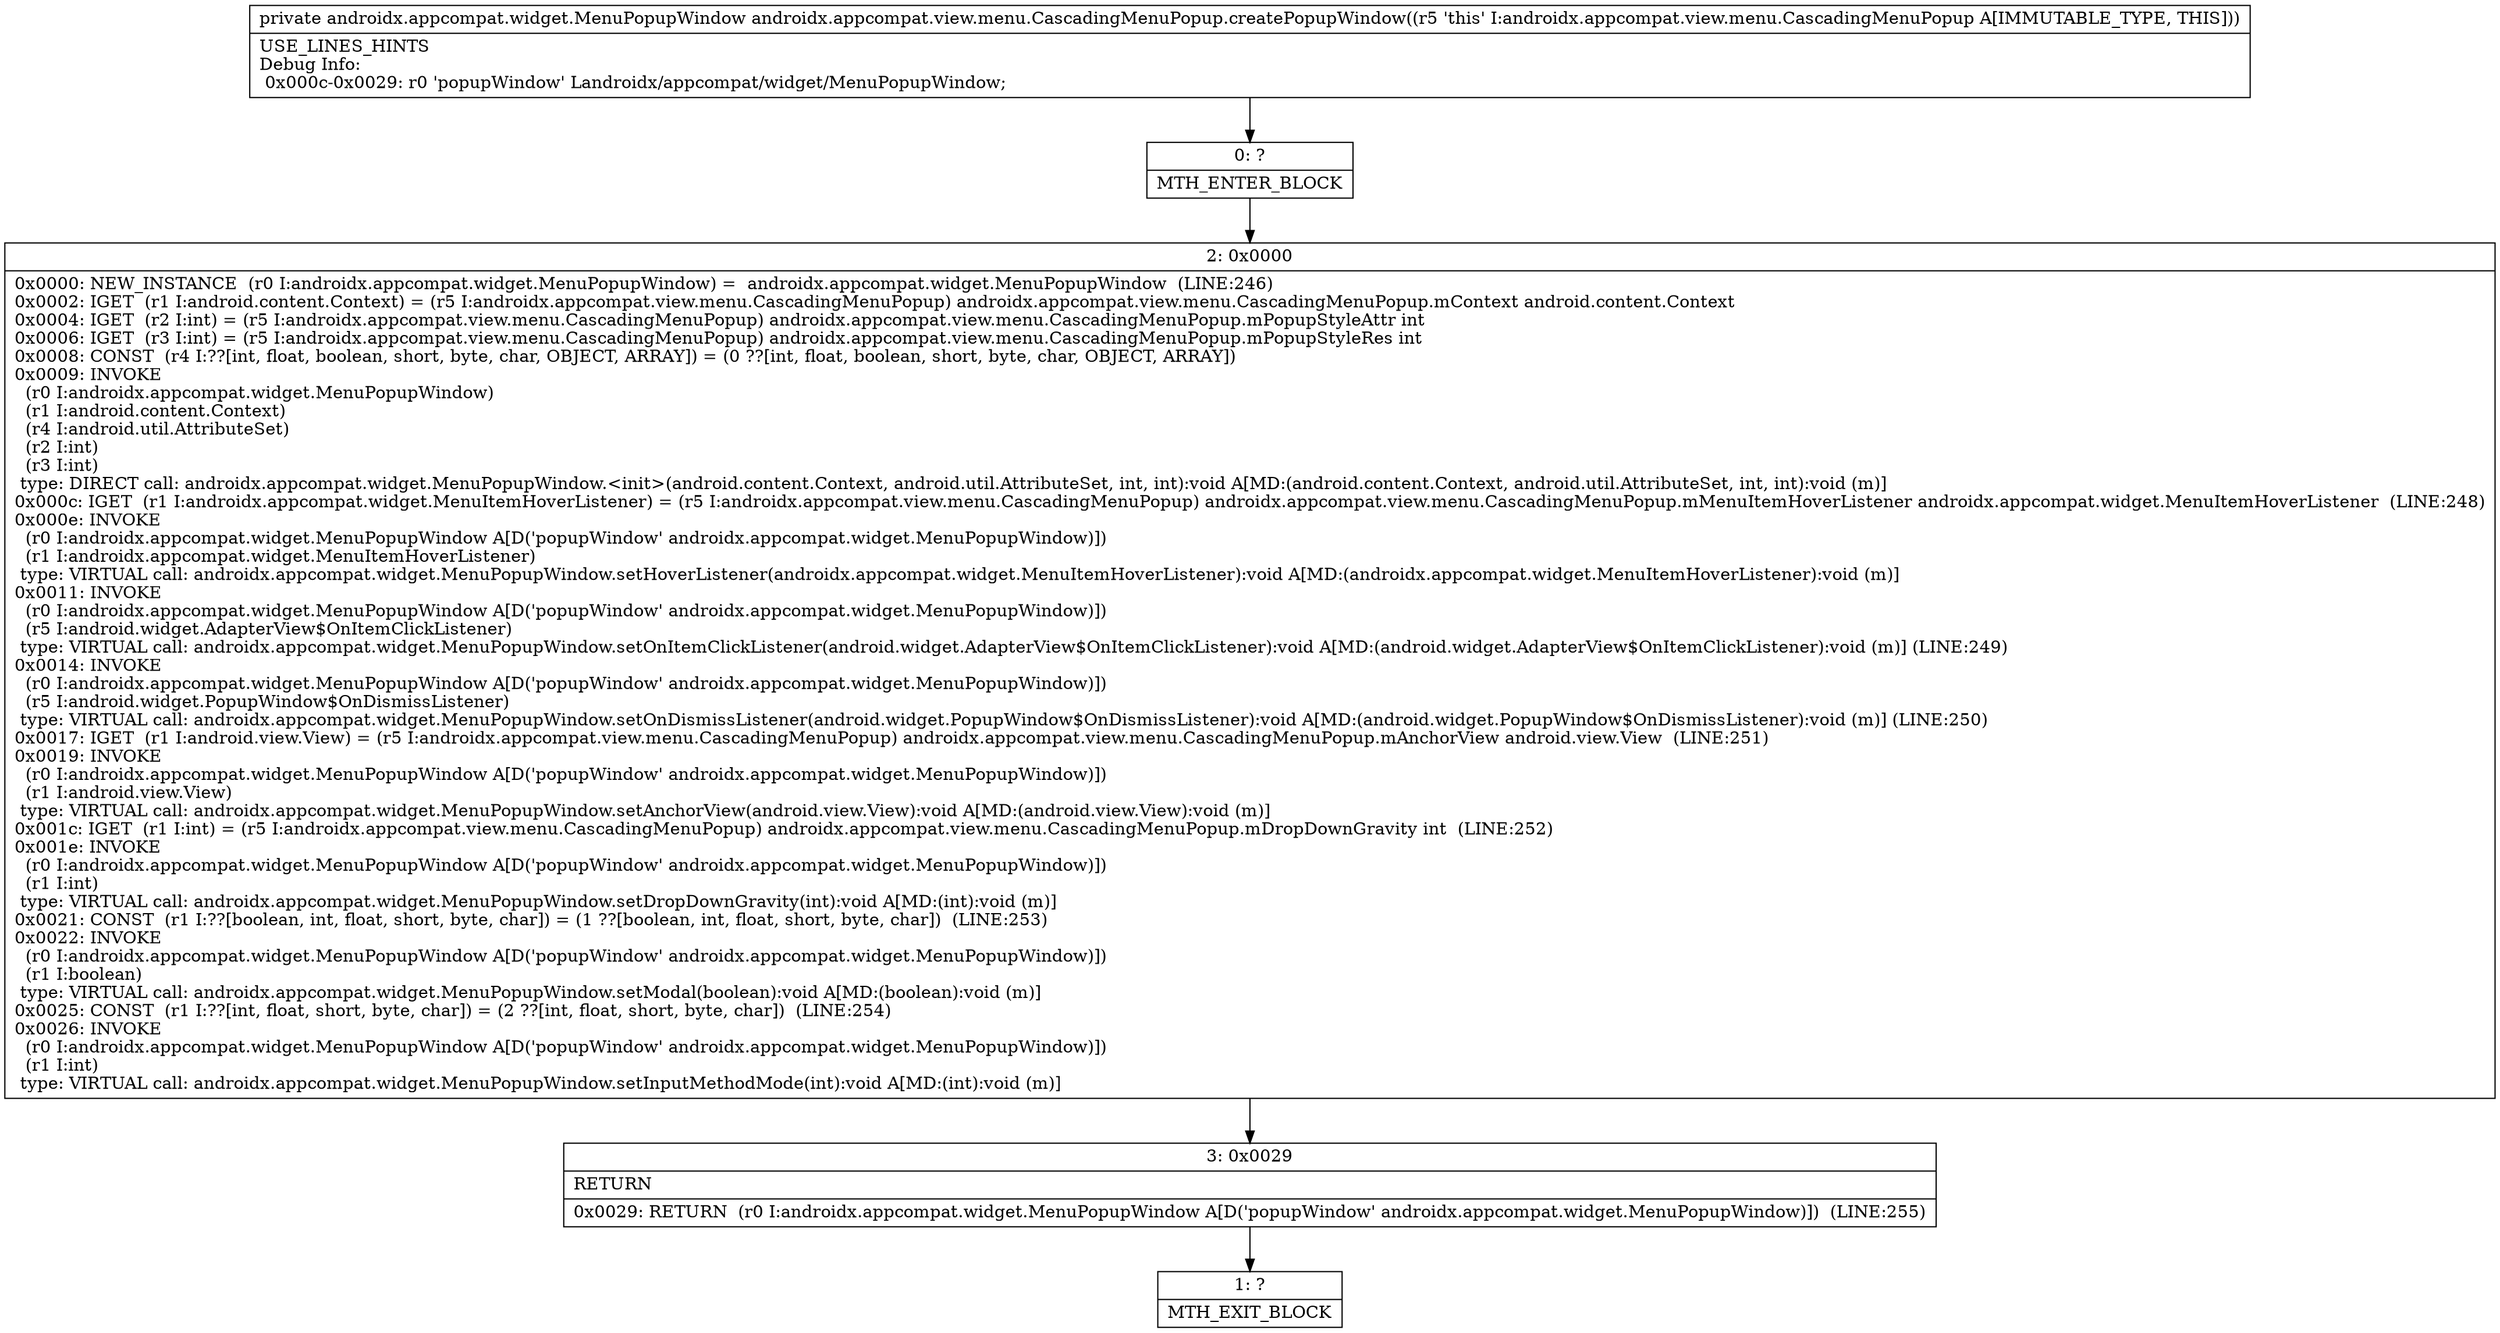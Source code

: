 digraph "CFG forandroidx.appcompat.view.menu.CascadingMenuPopup.createPopupWindow()Landroidx\/appcompat\/widget\/MenuPopupWindow;" {
Node_0 [shape=record,label="{0\:\ ?|MTH_ENTER_BLOCK\l}"];
Node_2 [shape=record,label="{2\:\ 0x0000|0x0000: NEW_INSTANCE  (r0 I:androidx.appcompat.widget.MenuPopupWindow) =  androidx.appcompat.widget.MenuPopupWindow  (LINE:246)\l0x0002: IGET  (r1 I:android.content.Context) = (r5 I:androidx.appcompat.view.menu.CascadingMenuPopup) androidx.appcompat.view.menu.CascadingMenuPopup.mContext android.content.Context \l0x0004: IGET  (r2 I:int) = (r5 I:androidx.appcompat.view.menu.CascadingMenuPopup) androidx.appcompat.view.menu.CascadingMenuPopup.mPopupStyleAttr int \l0x0006: IGET  (r3 I:int) = (r5 I:androidx.appcompat.view.menu.CascadingMenuPopup) androidx.appcompat.view.menu.CascadingMenuPopup.mPopupStyleRes int \l0x0008: CONST  (r4 I:??[int, float, boolean, short, byte, char, OBJECT, ARRAY]) = (0 ??[int, float, boolean, short, byte, char, OBJECT, ARRAY]) \l0x0009: INVOKE  \l  (r0 I:androidx.appcompat.widget.MenuPopupWindow)\l  (r1 I:android.content.Context)\l  (r4 I:android.util.AttributeSet)\l  (r2 I:int)\l  (r3 I:int)\l type: DIRECT call: androidx.appcompat.widget.MenuPopupWindow.\<init\>(android.content.Context, android.util.AttributeSet, int, int):void A[MD:(android.content.Context, android.util.AttributeSet, int, int):void (m)]\l0x000c: IGET  (r1 I:androidx.appcompat.widget.MenuItemHoverListener) = (r5 I:androidx.appcompat.view.menu.CascadingMenuPopup) androidx.appcompat.view.menu.CascadingMenuPopup.mMenuItemHoverListener androidx.appcompat.widget.MenuItemHoverListener  (LINE:248)\l0x000e: INVOKE  \l  (r0 I:androidx.appcompat.widget.MenuPopupWindow A[D('popupWindow' androidx.appcompat.widget.MenuPopupWindow)])\l  (r1 I:androidx.appcompat.widget.MenuItemHoverListener)\l type: VIRTUAL call: androidx.appcompat.widget.MenuPopupWindow.setHoverListener(androidx.appcompat.widget.MenuItemHoverListener):void A[MD:(androidx.appcompat.widget.MenuItemHoverListener):void (m)]\l0x0011: INVOKE  \l  (r0 I:androidx.appcompat.widget.MenuPopupWindow A[D('popupWindow' androidx.appcompat.widget.MenuPopupWindow)])\l  (r5 I:android.widget.AdapterView$OnItemClickListener)\l type: VIRTUAL call: androidx.appcompat.widget.MenuPopupWindow.setOnItemClickListener(android.widget.AdapterView$OnItemClickListener):void A[MD:(android.widget.AdapterView$OnItemClickListener):void (m)] (LINE:249)\l0x0014: INVOKE  \l  (r0 I:androidx.appcompat.widget.MenuPopupWindow A[D('popupWindow' androidx.appcompat.widget.MenuPopupWindow)])\l  (r5 I:android.widget.PopupWindow$OnDismissListener)\l type: VIRTUAL call: androidx.appcompat.widget.MenuPopupWindow.setOnDismissListener(android.widget.PopupWindow$OnDismissListener):void A[MD:(android.widget.PopupWindow$OnDismissListener):void (m)] (LINE:250)\l0x0017: IGET  (r1 I:android.view.View) = (r5 I:androidx.appcompat.view.menu.CascadingMenuPopup) androidx.appcompat.view.menu.CascadingMenuPopup.mAnchorView android.view.View  (LINE:251)\l0x0019: INVOKE  \l  (r0 I:androidx.appcompat.widget.MenuPopupWindow A[D('popupWindow' androidx.appcompat.widget.MenuPopupWindow)])\l  (r1 I:android.view.View)\l type: VIRTUAL call: androidx.appcompat.widget.MenuPopupWindow.setAnchorView(android.view.View):void A[MD:(android.view.View):void (m)]\l0x001c: IGET  (r1 I:int) = (r5 I:androidx.appcompat.view.menu.CascadingMenuPopup) androidx.appcompat.view.menu.CascadingMenuPopup.mDropDownGravity int  (LINE:252)\l0x001e: INVOKE  \l  (r0 I:androidx.appcompat.widget.MenuPopupWindow A[D('popupWindow' androidx.appcompat.widget.MenuPopupWindow)])\l  (r1 I:int)\l type: VIRTUAL call: androidx.appcompat.widget.MenuPopupWindow.setDropDownGravity(int):void A[MD:(int):void (m)]\l0x0021: CONST  (r1 I:??[boolean, int, float, short, byte, char]) = (1 ??[boolean, int, float, short, byte, char])  (LINE:253)\l0x0022: INVOKE  \l  (r0 I:androidx.appcompat.widget.MenuPopupWindow A[D('popupWindow' androidx.appcompat.widget.MenuPopupWindow)])\l  (r1 I:boolean)\l type: VIRTUAL call: androidx.appcompat.widget.MenuPopupWindow.setModal(boolean):void A[MD:(boolean):void (m)]\l0x0025: CONST  (r1 I:??[int, float, short, byte, char]) = (2 ??[int, float, short, byte, char])  (LINE:254)\l0x0026: INVOKE  \l  (r0 I:androidx.appcompat.widget.MenuPopupWindow A[D('popupWindow' androidx.appcompat.widget.MenuPopupWindow)])\l  (r1 I:int)\l type: VIRTUAL call: androidx.appcompat.widget.MenuPopupWindow.setInputMethodMode(int):void A[MD:(int):void (m)]\l}"];
Node_3 [shape=record,label="{3\:\ 0x0029|RETURN\l|0x0029: RETURN  (r0 I:androidx.appcompat.widget.MenuPopupWindow A[D('popupWindow' androidx.appcompat.widget.MenuPopupWindow)])  (LINE:255)\l}"];
Node_1 [shape=record,label="{1\:\ ?|MTH_EXIT_BLOCK\l}"];
MethodNode[shape=record,label="{private androidx.appcompat.widget.MenuPopupWindow androidx.appcompat.view.menu.CascadingMenuPopup.createPopupWindow((r5 'this' I:androidx.appcompat.view.menu.CascadingMenuPopup A[IMMUTABLE_TYPE, THIS]))  | USE_LINES_HINTS\lDebug Info:\l  0x000c\-0x0029: r0 'popupWindow' Landroidx\/appcompat\/widget\/MenuPopupWindow;\l}"];
MethodNode -> Node_0;Node_0 -> Node_2;
Node_2 -> Node_3;
Node_3 -> Node_1;
}

